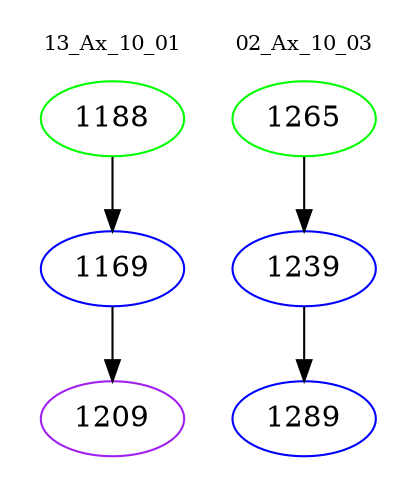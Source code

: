 digraph{
subgraph cluster_0 {
color = white
label = "13_Ax_10_01";
fontsize=10;
T0_1188 [label="1188", color="green"]
T0_1188 -> T0_1169 [color="black"]
T0_1169 [label="1169", color="blue"]
T0_1169 -> T0_1209 [color="black"]
T0_1209 [label="1209", color="purple"]
}
subgraph cluster_1 {
color = white
label = "02_Ax_10_03";
fontsize=10;
T1_1265 [label="1265", color="green"]
T1_1265 -> T1_1239 [color="black"]
T1_1239 [label="1239", color="blue"]
T1_1239 -> T1_1289 [color="black"]
T1_1289 [label="1289", color="blue"]
}
}
